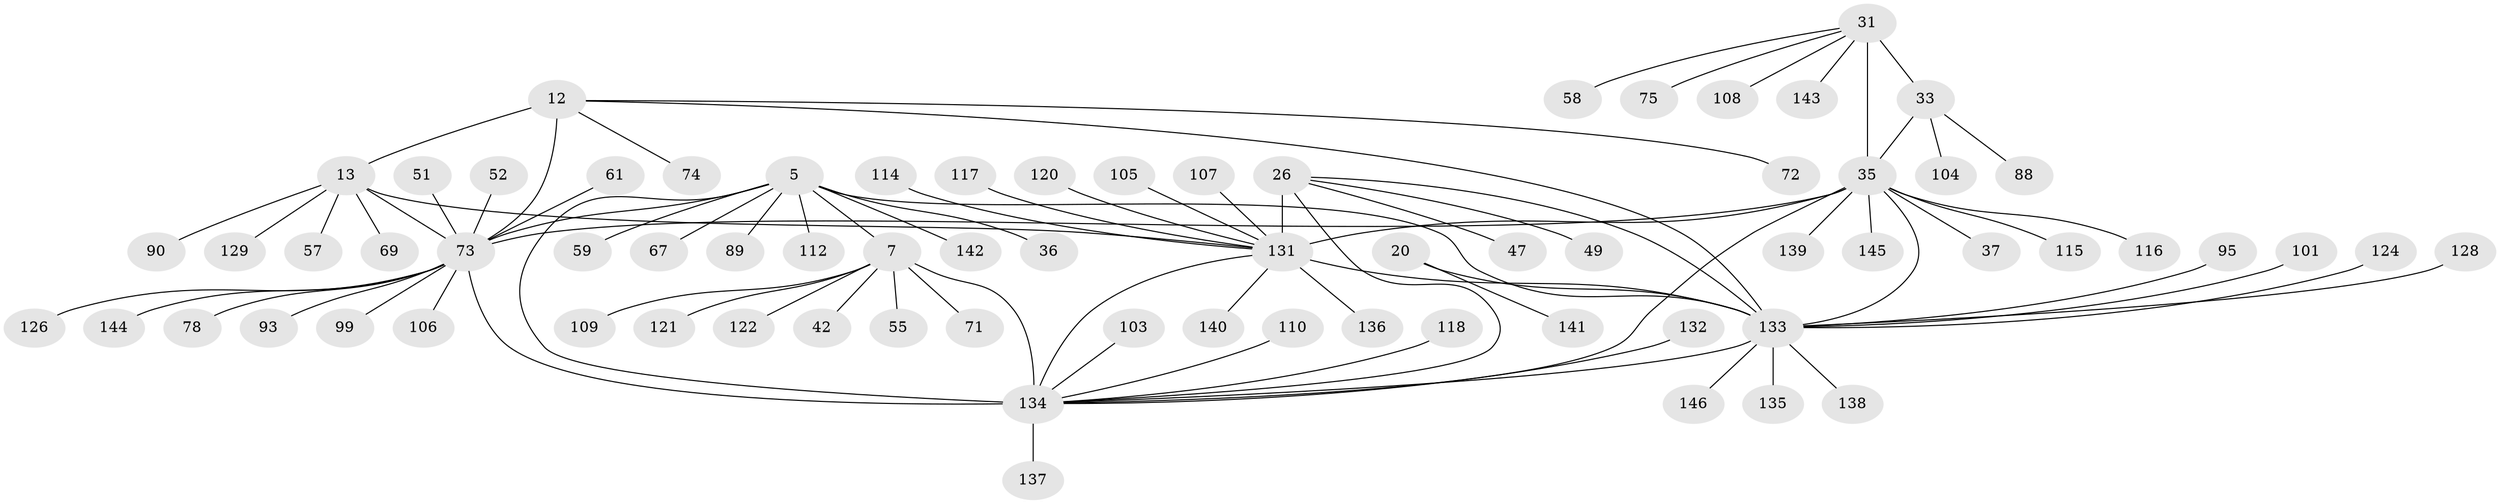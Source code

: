 // original degree distribution, {9: 0.0547945205479452, 13: 0.00684931506849315, 8: 0.03424657534246575, 19: 0.00684931506849315, 11: 0.0273972602739726, 12: 0.0273972602739726, 7: 0.0410958904109589, 10: 0.03424657534246575, 6: 0.00684931506849315, 1: 0.6164383561643836, 2: 0.11643835616438356, 3: 0.0273972602739726}
// Generated by graph-tools (version 1.1) at 2025/56/03/09/25 04:56:02]
// undirected, 73 vertices, 85 edges
graph export_dot {
graph [start="1"]
  node [color=gray90,style=filled];
  5 [super="+1+3"];
  7 [super="+6"];
  12 [super="+9"];
  13 [super="+8"];
  20 [super="+15"];
  26 [super="+23"];
  31 [super="+29"];
  33 [super="+32"];
  35 [super="+34+30"];
  36;
  37;
  42;
  47;
  49;
  51;
  52;
  55;
  57 [super="+48"];
  58;
  59;
  61;
  67;
  69;
  71;
  72;
  73 [super="+14+50"];
  74;
  75;
  78;
  88;
  89;
  90;
  93;
  95;
  99;
  101;
  103;
  104;
  105;
  106;
  107;
  108 [super="+66"];
  109;
  110;
  112;
  114;
  115;
  116;
  117 [super="+85"];
  118;
  120;
  121 [super="+119"];
  122;
  124 [super="+113"];
  126 [super="+41"];
  128;
  129;
  131 [super="+91+92+96+97"];
  132 [super="+130"];
  133 [super="+127+68+17+54+64+79+94"];
  134 [super="+102+4+40+45+123+53+60+62+70+87+98+100+111+125"];
  135;
  136;
  137;
  138;
  139;
  140;
  141;
  142;
  143;
  144 [super="+77"];
  145;
  146 [super="+84+86"];
  5 -- 7 [weight=6];
  5 -- 36;
  5 -- 59;
  5 -- 112;
  5 -- 142;
  5 -- 89;
  5 -- 67;
  5 -- 134 [weight=6];
  5 -- 73;
  5 -- 133;
  7 -- 42;
  7 -- 55;
  7 -- 122;
  7 -- 71;
  7 -- 109;
  7 -- 121;
  7 -- 134 [weight=4];
  12 -- 13 [weight=4];
  12 -- 74;
  12 -- 72;
  12 -- 133;
  12 -- 73 [weight=6];
  13 -- 90;
  13 -- 129;
  13 -- 69;
  13 -- 57;
  13 -- 73 [weight=6];
  13 -- 131;
  20 -- 141;
  20 -- 133 [weight=10];
  26 -- 47;
  26 -- 49;
  26 -- 134;
  26 -- 133;
  26 -- 131 [weight=10];
  31 -- 33 [weight=4];
  31 -- 35 [weight=6];
  31 -- 58;
  31 -- 75;
  31 -- 143;
  31 -- 108;
  33 -- 35 [weight=6];
  33 -- 104;
  33 -- 88;
  35 -- 115;
  35 -- 134 [weight=2];
  35 -- 37;
  35 -- 139;
  35 -- 145;
  35 -- 116;
  35 -- 133;
  35 -- 73;
  35 -- 131 [weight=2];
  51 -- 73;
  52 -- 73;
  61 -- 73;
  73 -- 134 [weight=2];
  73 -- 78;
  73 -- 144;
  73 -- 93;
  73 -- 99;
  73 -- 106;
  73 -- 126;
  95 -- 133;
  101 -- 133;
  103 -- 134;
  105 -- 131;
  107 -- 131;
  110 -- 134;
  114 -- 131;
  117 -- 131;
  118 -- 134;
  120 -- 131;
  124 -- 133;
  128 -- 133;
  131 -- 134;
  131 -- 136;
  131 -- 140;
  131 -- 133;
  132 -- 134;
  133 -- 135;
  133 -- 138;
  133 -- 146;
  133 -- 134 [weight=3];
  134 -- 137;
}
